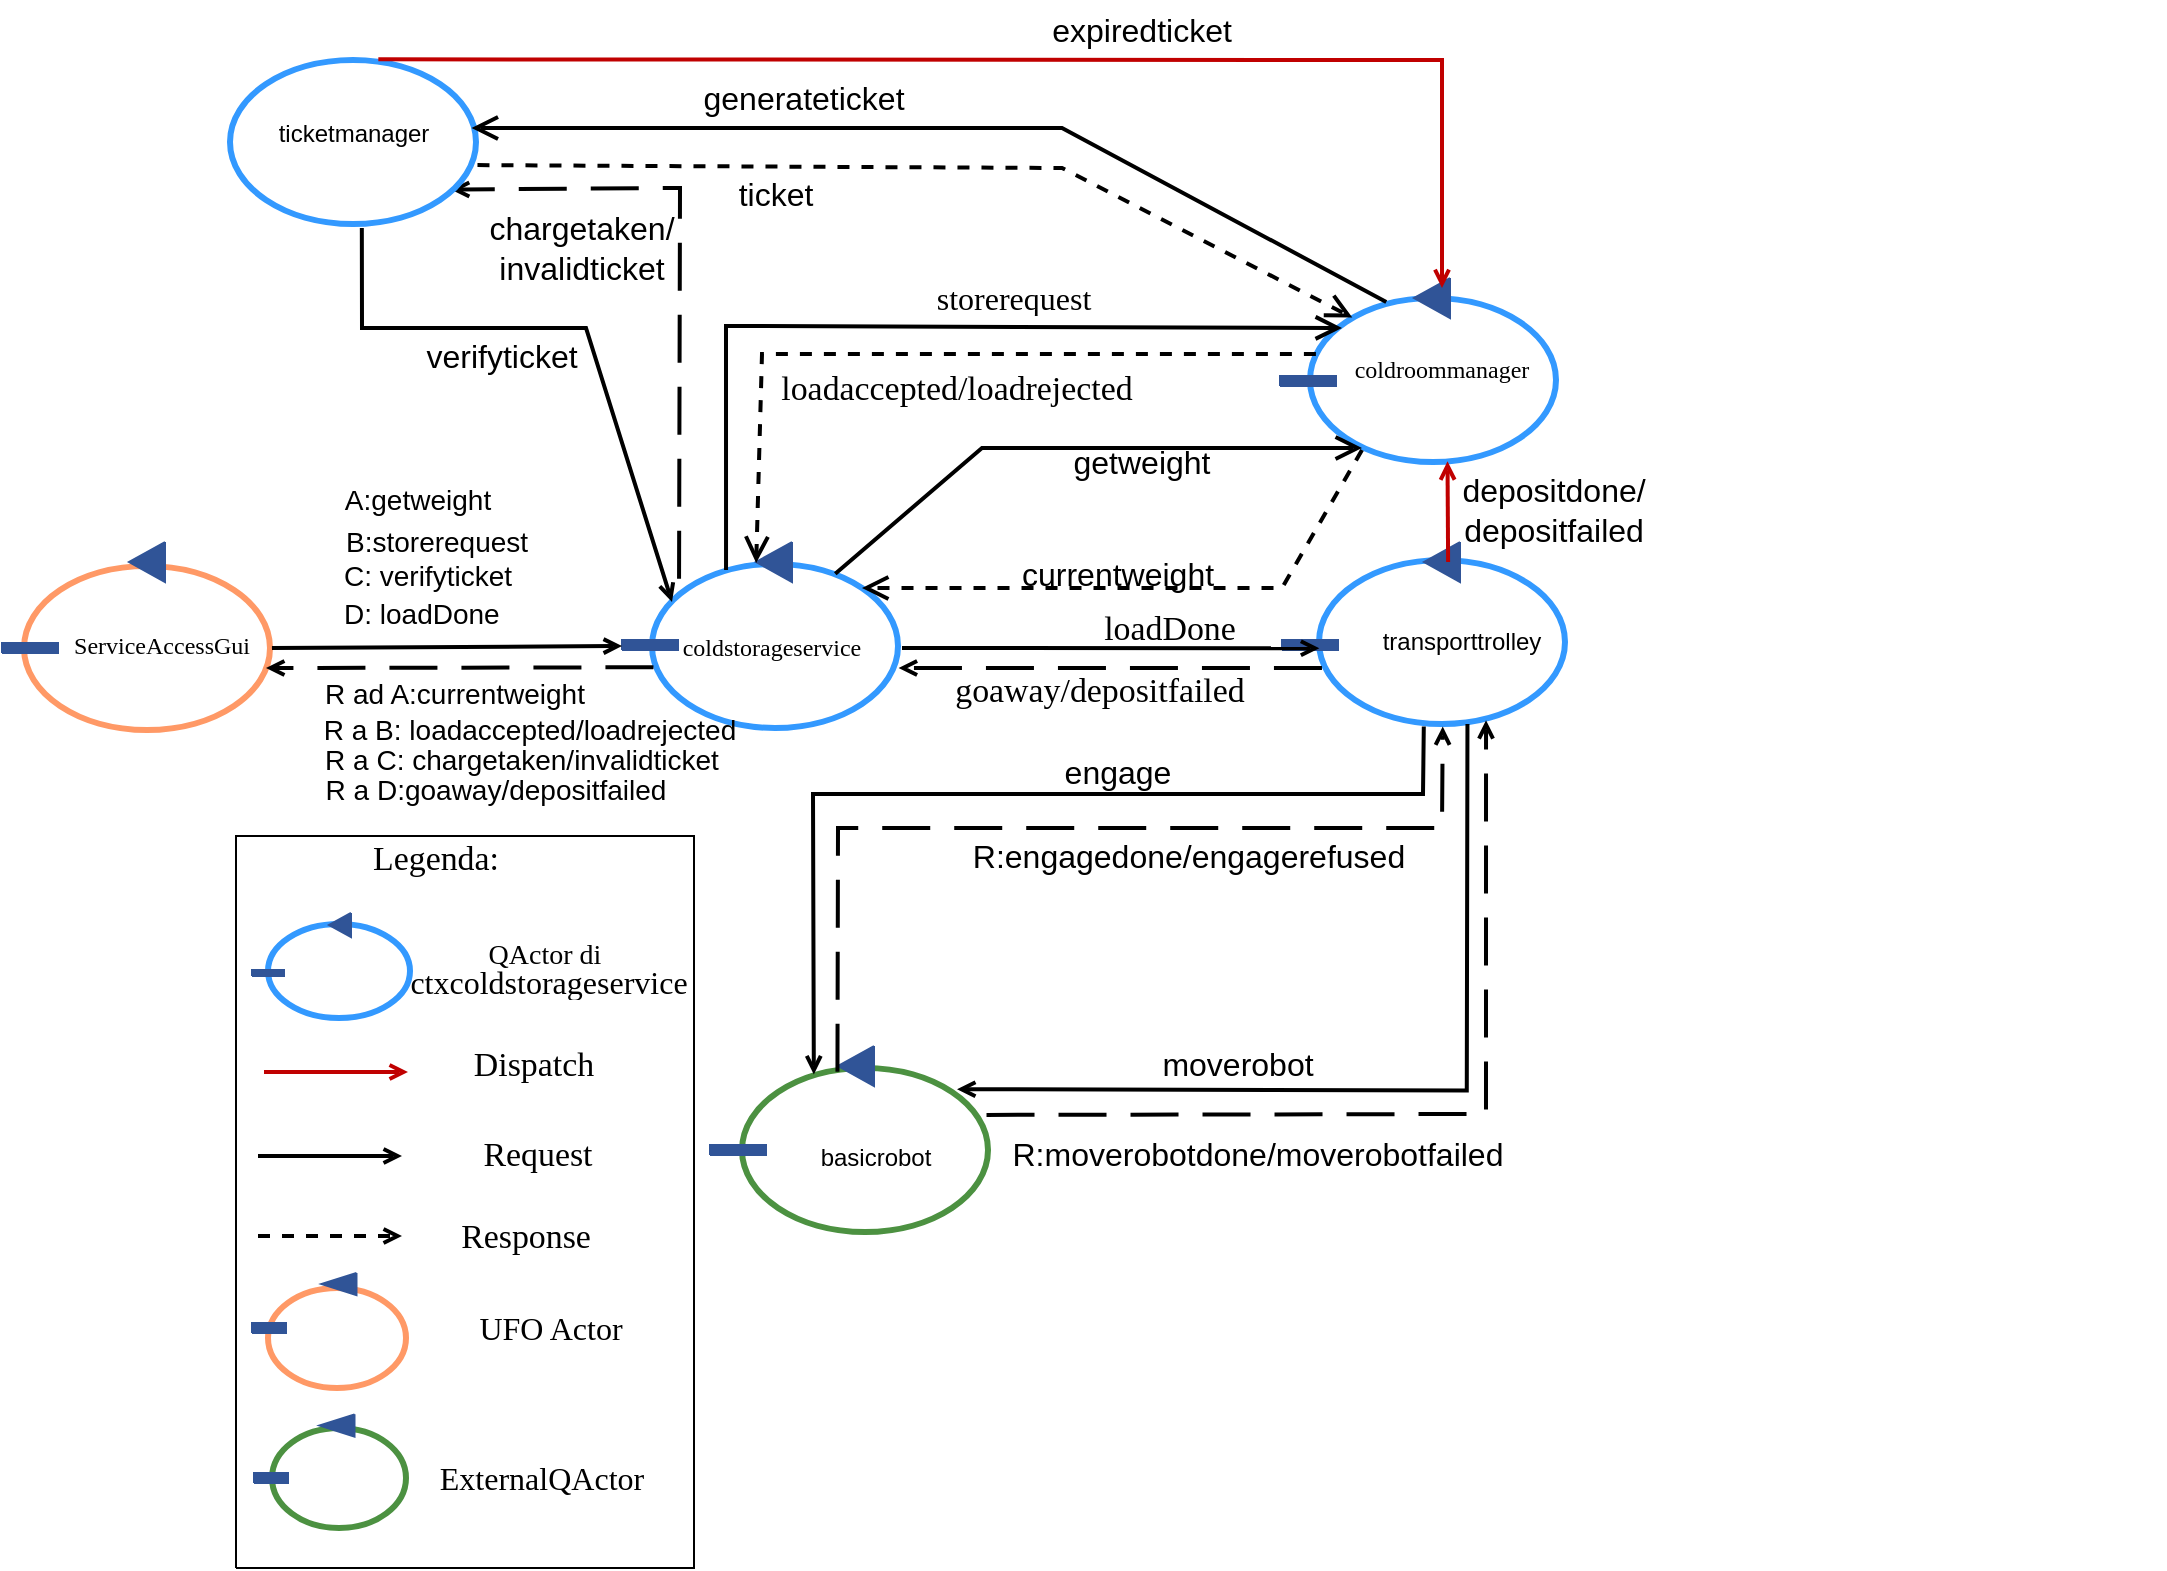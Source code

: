 <mxfile version="24.2.5" type="device">
  <diagram name="Pagina-1" id="2z8MdK_rds_FzZH4PgVI">
    <mxGraphModel dx="158" dy="487" grid="1" gridSize="10" guides="1" tooltips="1" connect="1" arrows="1" fold="1" page="1" pageScale="1" pageWidth="827" pageHeight="1169" math="0" shadow="0">
      <root>
        <mxCell id="0" />
        <mxCell id="1" parent="0" />
        <UserObject label="" tags="Sfondo" id="kZNqer2ItSsOgNp0ve4C-4">
          <mxCell style="vsdxID=4;fillColor=none;gradientColor=none;shape=stencil(vVHLDsIgEPwajiQU4hfU+h8bu7RELM2CFv9eyMZYjCcP3mZ2Zh/ZEaaPM6wotIqJwgU3N6ZZmKPQ2i0zkksFCTMI09tAOFG4LSPzFaqzomu41wmZ+1Tt0OrB7MD0xE6gc5EoN5qi1vsa1Kmvo1SWkF2UFBIkF5ZmqweaUJY10nqYGiluiOuu3P182P/OKuD9Zuu855T2+mcspcSRmuEJ);strokeColor=#3399ff;strokeWidth=3;points=[[0.5,0,0],[0.5,0.5,0],[0.5,0.5,0],[0.5,0.5,0],[1,0.5,0]];labelBackgroundColor=none;rounded=0;html=1;whiteSpace=wrap;" parent="1" vertex="1">
            <mxGeometry x="1486.5" y="636" width="123" height="82" as="geometry" />
          </mxCell>
        </UserObject>
        <UserObject label="" tags="Sfondo" id="kZNqer2ItSsOgNp0ve4C-5">
          <mxCell style="vsdxID=5;rotation=270;fillColor=#305497;gradientColor=none;shape=stencil(UzV2Ls5ILEhVNTIoLinKz04tz0wpyVA1dlE1MsrMy0gtyiwBslSNXVWNndPyi1LTi/JL81Ig/IJEkEoQKze/DGRCBUSfoYEBSI+RQSUq3w2iOCczD0mxKapaPCpJMJSAC4AMhNvTMnNyIF5Hlkf3K1AIEk7GrgA=);strokeColor=#305497;points=[[0.5,0.67,0],[1,0.67,0],[0.5,0,0]];labelBackgroundColor=none;rounded=0;html=1;whiteSpace=wrap;" parent="1" vertex="1">
            <mxGeometry x="1538" y="628" width="20" height="18" as="geometry" />
          </mxCell>
        </UserObject>
        <UserObject label="" tags="Sfondo" id="kZNqer2ItSsOgNp0ve4C-6">
          <mxCell style="vsdxID=6;fillColor=#305497;gradientColor=none;shape=stencil(nZBLDoAgDERP0z3SIyjew0SURgSD+Lu9kMZoXLhwN9O+tukAlrNpJg1SzDH4QW/URgNYgZTkjA4UkwJUgGXng+6DX1zLfmoymdXo17xh5zmRJ6Q42BWCfc2oJfdAr+Yv+AP9Cb7OJ3H/2JG1HNGz/84klThPVCc=);strokeColor=#305497;points=[[1,0.5,0],[0.5,0,0],[0.5,0.5,0],[0.5,0.5,0]];labelBackgroundColor=none;rounded=0;html=1;whiteSpace=wrap;" parent="1" vertex="1">
            <mxGeometry x="1468" y="676" width="28" height="5" as="geometry" />
          </mxCell>
        </UserObject>
        <UserObject label="&lt;div style=&quot;font-size: 1px&quot;&gt;&lt;font style=&quot;font-size:16.93px;font-family:Calibri;color:#000000;direction:ltr;letter-spacing:0px;line-height:120%;opacity:1&quot;&gt;&lt;br&gt;&lt;/font&gt;&lt;/div&gt;" tags="Sfondo" id="kZNqer2ItSsOgNp0ve4C-11">
          <mxCell style="verticalAlign=middle;align=center;overflow=width;vsdxID=11;fillColor=none;gradientColor=none;shape=stencil(nZBLDoAgDERP0z3SIyjew0SURgSD+Lu9kMZoXLhwN9O+tukAlrNpJg1SzDH4QW/URgNYgZTkjA4UkwJUgGXng+6DX1zLfmoymdXo17xh5zmRJ6Q42BWCfc2oJfdAr+Yv+AP9Cb7OJ3H/2JG1HNGz/84klThPVCc=);strokeColor=none;points=[];labelBackgroundColor=none;rounded=0;html=1;whiteSpace=wrap;" parent="1" vertex="1">
            <mxGeometry x="1460" y="789" width="214" height="28" as="geometry" />
          </mxCell>
        </UserObject>
        <UserObject label="" tags="Sfondo" id="kZNqer2ItSsOgNp0ve4C-28">
          <mxCell style="vsdxID=30;fillColor=none;gradientColor=none;shape=stencil(vVHLDsIgEPwajiQU4hfU+h8bu7RELM2CFv9eyMZYjCcP3mZ2Zh/ZEaaPM6wotIqJwgU3N6ZZmKPQ2i0zkksFCTMI09tAOFG4LSPzFaqzomu41wmZ+1Tt0OrB7MD0xE6gc5EoN5qi1vsa1Kmvo1SWkF2UFBIkF5ZmqweaUJY10nqYGiluiOuu3P182P/OKuD9Zuu855T2+mcspcSRmuEJ);strokeColor=#3399ff;strokeWidth=3;points=[[0.5,0,0],[0.5,0.5,0],[0.5,0.5,0],[0.5,0.5,0],[1,0.5,0]];labelBackgroundColor=none;rounded=0;html=1;whiteSpace=wrap;" parent="1" vertex="1">
            <mxGeometry x="1153" y="638" width="123" height="82" as="geometry" />
          </mxCell>
        </UserObject>
        <UserObject label="" tags="Sfondo" id="kZNqer2ItSsOgNp0ve4C-29">
          <mxCell style="vsdxID=31;rotation=270;fillColor=#305497;gradientColor=none;shape=stencil(UzV2Ls5ILEhVNTIoLinKz04tz0wpyVA1dlE1MsrMy0gtyiwBslSNXVWNndPyi1LTi/JL81Ig/IJEkEoQKze/DGRCBUSfoYEBSI+RQSUq3w2iOCczD0mxKapaPCpJMJSAC4AMhNvTMnNyIF5Hlkf3K1AIEk7GrgA=);strokeColor=#305497;points=[[0.5,0.67,0],[1,0.67,0],[0.5,0,0]];labelBackgroundColor=none;rounded=0;html=1;whiteSpace=wrap;" parent="1" vertex="1">
            <mxGeometry x="1204" y="628" width="20" height="18" as="geometry" />
          </mxCell>
        </UserObject>
        <UserObject label="" tags="Sfondo" id="kZNqer2ItSsOgNp0ve4C-30">
          <mxCell style="vsdxID=32;fillColor=#305497;gradientColor=none;shape=stencil(nZBLDoAgDERP0z3SIyjew0SURgSD+Lu9kMZoXLhwN9O+tukAlrNpJg1SzDH4QW/URgNYgZTkjA4UkwJUgGXng+6DX1zLfmoymdXo17xh5zmRJ6Q42BWCfc2oJfdAr+Yv+AP9Cb7OJ3H/2JG1HNGz/84klThPVCc=);strokeColor=#305497;points=[[1,0.5,0],[0.5,0,0],[0.5,0.5,0],[0.5,0.5,0]];labelBackgroundColor=none;rounded=0;html=1;whiteSpace=wrap;" parent="1" vertex="1">
            <mxGeometry x="1138" y="676" width="28" height="5" as="geometry" />
          </mxCell>
        </UserObject>
        <UserObject label="" tags="Sfondo" id="kZNqer2ItSsOgNp0ve4C-31">
          <mxCell style="vsdxID=33;fillColor=none;gradientColor=none;shape=stencil(vVHLDsIgEPwajiQU4hfU+h8bu7RELM2CFv9eyMZYjCcP3mZ2Zh/ZEaaPM6wotIqJwgU3N6ZZmKPQ2i0zkksFCTMI09tAOFG4LSPzFaqzomu41wmZ+1Tt0OrB7MD0xE6gc5EoN5qi1vsa1Kmvo1SWkF2UFBIkF5ZmqweaUJY10nqYGiluiOuu3P182P/OKuD9Zuu855T2+mcspcSRmuEJ);strokeColor=#3399ff;strokeWidth=3;points=[[0.5,0,0],[0.5,0.5,0],[0.5,0.5,0],[0.5,0.5,0],[1,0.5,0]];labelBackgroundColor=none;rounded=0;html=1;whiteSpace=wrap;" parent="1" vertex="1">
            <mxGeometry x="1482" y="505" width="123" height="82" as="geometry" />
          </mxCell>
        </UserObject>
        <UserObject label="" tags="Sfondo" id="kZNqer2ItSsOgNp0ve4C-32">
          <mxCell style="vsdxID=34;rotation=270;fillColor=#305497;gradientColor=none;shape=stencil(UzV2Ls5ILEhVNTIoLinKz04tz0wpyVA1dlE1MsrMy0gtyiwBslSNXVWNndPyi1LTi/JL81Ig/IJEkEoQKze/DGRCBUSfoYEBSI+RQSUq3w2iOCczD0mxKapaPCpJMJSAC4AMhNvTMnNyIF5Hlkf3K1AIEk7GrgA=);strokeColor=#305497;points=[[0.5,0.67,0],[1,0.67,0],[0.5,0,0]];labelBackgroundColor=none;rounded=0;html=1;whiteSpace=wrap;" parent="1" vertex="1">
            <mxGeometry x="1533" y="496" width="20" height="18" as="geometry" />
          </mxCell>
        </UserObject>
        <UserObject label="" tags="Sfondo" id="kZNqer2ItSsOgNp0ve4C-33">
          <mxCell style="vsdxID=35;fillColor=#305497;gradientColor=none;shape=stencil(nZBLDoAgDERP0z3SIyjew0SURgSD+Lu9kMZoXLhwN9O+tukAlrNpJg1SzDH4QW/URgNYgZTkjA4UkwJUgGXng+6DX1zLfmoymdXo17xh5zmRJ6Q42BWCfc2oJfdAr+Yv+AP9Cb7OJ3H/2JG1HNGz/84klThPVCc=);strokeColor=#305497;points=[[1,0.5,0],[0.5,0,0],[0.5,0.5,0],[0.5,0.5,0]];labelBackgroundColor=none;rounded=0;html=1;whiteSpace=wrap;" parent="1" vertex="1">
            <mxGeometry x="1467" y="544" width="28" height="5" as="geometry" />
          </mxCell>
        </UserObject>
        <UserObject label="&lt;div style=&quot;&quot;&gt;&lt;font style=&quot;font-family: Calibri; color: rgb(0, 0, 0); direction: ltr; letter-spacing: 0px; line-height: 120%; opacity: 1; font-size: 12px;&quot;&gt;coldroommanager&lt;/font&gt;&lt;/div&gt;" tags="Sfondo" id="kZNqer2ItSsOgNp0ve4C-34">
          <mxCell style="verticalAlign=middle;align=center;overflow=width;vsdxID=36;fillColor=none;gradientColor=none;shape=stencil(nZBLDoAgDERP0z3SIyjew0SURgSD+Lu9kMZoXLhwN9O+tukAlrNpJg1SzDH4QW/URgNYgZTkjA4UkwJUgGXng+6DX1zLfmoymdXo17xh5zmRJ6Q42BWCfc2oJfdAr+Yv+AP9Cb7OJ3H/2JG1HNGz/84klThPVCc=);strokeColor=none;points=[];labelBackgroundColor=none;rounded=0;html=1;whiteSpace=wrap;" parent="1" vertex="1">
            <mxGeometry x="1441" y="527" width="214" height="28" as="geometry" />
          </mxCell>
        </UserObject>
        <UserObject label="&lt;div style=&quot;&quot;&gt;&lt;font style=&quot;font-family: Calibri; color: rgb(0, 0, 0); direction: ltr; letter-spacing: 0px; line-height: 120%; opacity: 1;&quot;&gt;&lt;font style=&quot;font-size: 12px;&quot;&gt;ServiceAccessGui&lt;/font&gt;&lt;br&gt;&lt;/font&gt;&lt;/div&gt;" tags="Sfondo" id="kZNqer2ItSsOgNp0ve4C-35">
          <mxCell style="verticalAlign=middle;align=center;overflow=width;vsdxID=37;fillColor=none;gradientColor=none;shape=stencil(nZBLDoAgDERP0z3SIyjew0SURgSD+Lu9kMZoXLhwN9O+tukAlrNpJg1SzDH4QW/URgNYgZTkjA4UkwJUgGXng+6DX1zLfmoymdXo17xh5zmRJ6Q42BWCfc2oJfdAr+Yv+AP9Cb7OJ3H/2JG1HNGz/84klThPVCc=);strokeColor=none;points=[];labelBackgroundColor=none;rounded=0;html=1;whiteSpace=wrap;" parent="1" vertex="1">
            <mxGeometry x="863" y="665" width="90" height="28" as="geometry" />
          </mxCell>
        </UserObject>
        <UserObject label="&lt;div style=&quot;font-size: 1px&quot;&gt;&lt;font style=&quot;font-size:16.93px;font-family:Calibri;color:#000000;direction:ltr;letter-spacing:0px;line-height:120%;opacity:1&quot;&gt;loadaccepted/loadrejected&lt;br&gt;&lt;/font&gt;&lt;/div&gt;" tags="Sfondo" id="kZNqer2ItSsOgNp0ve4C-36">
          <mxCell style="verticalAlign=middle;align=center;overflow=width;vsdxID=41;fillColor=none;gradientColor=none;shape=stencil(nZBLDoAgDERP0z3SIyjew0SURgSD+Lu9kMZoXLhwN9O+tukAlrNpJg1SzDH4QW/URgNYgZTkjA4UkwJUgGXng+6DX1zLfmoymdXo17xh5zmRJ6Q42BWCfc2oJfdAr+Yv+AP9Cb7OJ3H/2JG1HNGz/84klThPVCc=);strokeColor=none;points=[];labelBackgroundColor=none;rounded=0;html=1;whiteSpace=wrap;" parent="1" vertex="1">
            <mxGeometry x="1203" y="531" width="205" height="40" as="geometry" />
          </mxCell>
        </UserObject>
        <UserObject label="&lt;div style=&quot;&quot;&gt;&lt;font style=&quot;font-family: Calibri; color: rgb(0, 0, 0); direction: ltr; letter-spacing: 0px; line-height: 120%; opacity: 1;&quot;&gt;&lt;font style=&quot;font-size: 16px;&quot;&gt;storerequest&lt;/font&gt;&lt;br&gt;&lt;/font&gt;&lt;/div&gt;" tags="Sfondo" id="kZNqer2ItSsOgNp0ve4C-37">
          <mxCell style="verticalAlign=middle;align=center;overflow=width;vsdxID=42;fillColor=none;gradientColor=none;shape=stencil(nZBLDoAgDERP0z3SIyjew0SURgSD+Lu9kMZoXLhwN9O+tukAlrNpJg1SzDH4QW/URgNYgZTkjA4UkwJUgGXng+6DX1zLfmoymdXo17xh5zmRJ6Q42BWCfc2oJfdAr+Yv+AP9Cb7OJ3H/2JG1HNGz/84klThPVCc=);strokeColor=none;points=[];labelBackgroundColor=none;rounded=0;html=1;whiteSpace=wrap;" parent="1" vertex="1">
            <mxGeometry x="1252" y="495" width="164" height="21" as="geometry" />
          </mxCell>
        </UserObject>
        <UserObject label="" tags="Sfondo" id="kZNqer2ItSsOgNp0ve4C-38">
          <mxCell style="vsdxID=43;edgeStyle=none;startArrow=none;endArrow=open;startSize=5;endSize=5;strokeWidth=2;strokeColor=#000000;spacingTop=0;spacingBottom=0;spacingLeft=0;spacingRight=0;verticalAlign=middle;html=1;labelBackgroundColor=#ffffff;rounded=0;exitX=0.551;exitY=0.75;exitDx=0;exitDy=0;exitPerimeter=0;" parent="1" source="kZNqer2ItSsOgNp0ve4C-66" edge="1">
            <mxGeometry relative="1" as="geometry">
              <Array as="points">
                <mxPoint x="1008" y="520" />
                <mxPoint x="1120" y="520" />
              </Array>
              <mxPoint x="1067" y="660" as="sourcePoint" />
              <mxPoint x="1163" y="657" as="targetPoint" />
            </mxGeometry>
          </mxCell>
        </UserObject>
        <UserObject label="&lt;div style=&quot;font-size: 1px&quot;&gt;&lt;font style=&quot;font-size:16.93px;font-family:Calibri;color:#000000;direction:ltr;letter-spacing:0px;line-height:120%;opacity:1&quot;&gt;loadDone&lt;br/&gt;&lt;/font&gt;&lt;/div&gt;" tags="Sfondo" id="kZNqer2ItSsOgNp0ve4C-43">
          <mxCell style="verticalAlign=middle;align=center;overflow=width;vsdxID=52;fillColor=none;gradientColor=none;shape=stencil(nZBLDoAgDERP0z3SIyjew0SURgSD+Lu9kMZoXLhwN9O+tukAlrNpJg1SzDH4QW/URgNYgZTkjA4UkwJUgGXng+6DX1zLfmoymdXo17xh5zmRJ6Q42BWCfc2oJfdAr+Yv+AP9Cb7OJ3H/2JG1HNGz/84klThPVCc=);strokeColor=none;points=[];labelBackgroundColor=none;rounded=0;html=1;whiteSpace=wrap;" parent="1" vertex="1">
            <mxGeometry x="1330" y="660" width="164" height="21" as="geometry" />
          </mxCell>
        </UserObject>
        <UserObject label="" tags="Sfondo" id="kZNqer2ItSsOgNp0ve4C-44">
          <mxCell style="vsdxID=53;edgeStyle=none;dashed=1;dashPattern=12.00 6.00;startArrow=none;endArrow=open;startSize=5;endSize=5;strokeWidth=2;strokeColor=#000000;spacingTop=0;spacingBottom=0;spacingLeft=0;spacingRight=0;verticalAlign=middle;html=1;labelBackgroundColor=#ffffff;rounded=0;exitX=0.012;exitY=0.659;exitDx=0;exitDy=0;exitPerimeter=0;entryX=0.987;entryY=1;entryDx=0;entryDy=0;entryPerimeter=0;" parent="1" source="kZNqer2ItSsOgNp0ve4C-4" target="kZNqer2ItSsOgNp0ve4C-52" edge="1">
            <mxGeometry relative="1" as="geometry">
              <Array as="points" />
              <mxPoint x="1478" y="730" as="sourcePoint" />
              <mxPoint x="1257" y="712" as="targetPoint" />
            </mxGeometry>
          </mxCell>
        </UserObject>
        <UserObject label="&lt;div style=&quot;font-size: 1px&quot;&gt;&lt;font style=&quot;font-size:16.93px;font-family:Calibri;color:#000000;direction:ltr;letter-spacing:0px;line-height:120%;opacity:1&quot;&gt;goaway/depositfailed&lt;br&gt;&lt;/font&gt;&lt;/div&gt;" tags="Sfondo" id="kZNqer2ItSsOgNp0ve4C-45">
          <mxCell style="verticalAlign=middle;align=center;overflow=width;vsdxID=54;fillColor=none;gradientColor=none;shape=stencil(nZBLDoAgDERP0z3SIyjew0SURgSD+Lu9kMZoXLhwN9O+tukAlrNpJg1SzDH4QW/URgNYgZTkjA4UkwJUgGXng+6DX1zLfmoymdXo17xh5zmRJ6Q42BWCfc2oJfdAr+Yv+AP9Cb7OJ3H/2JG1HNGz/84klThPVCc=);strokeColor=none;points=[];labelBackgroundColor=none;rounded=0;html=1;whiteSpace=wrap;" parent="1" vertex="1">
            <mxGeometry x="1295" y="691.5" width="164" height="21" as="geometry" />
          </mxCell>
        </UserObject>
        <UserObject label="" tags="Sfondo" id="kZNqer2ItSsOgNp0ve4C-49">
          <mxCell style="vsdxID=64;fillColor=none;gradientColor=none;shape=stencil(vVHLDsIgEPwajiQU4hfU+h8bu7RELM2CFv9eyMZYjCcP3mZ2Zh/ZEaaPM6wotIqJwgU3N6ZZmKPQ2i0zkksFCTMI09tAOFG4LSPzFaqzomu41wmZ+1Tt0OrB7MD0xE6gc5EoN5qi1vsa1Kmvo1SWkF2UFBIkF5ZmqweaUJY10nqYGiluiOuu3P182P/OKuD9Zuu855T2+mcspcSRmuEJ);strokeColor=#f96;strokeWidth=3;points=[[0.5,0,0],[0.5,0.5,0],[0.5,0.5,0],[0.5,0.5,0],[1,0.5,0]];labelBackgroundColor=none;rounded=0;html=1;whiteSpace=wrap;" parent="1" vertex="1">
            <mxGeometry x="839" y="639" width="123" height="82" as="geometry" />
          </mxCell>
        </UserObject>
        <UserObject label="" tags="Sfondo" id="kZNqer2ItSsOgNp0ve4C-50">
          <mxCell style="vsdxID=65;rotation=270;fillColor=#305497;gradientColor=none;shape=stencil(UzV2Ls5ILEhVNTIoLinKz04tz0wpyVA1dlE1MsrMy0gtyiwBslSNXVWNndPyi1LTi/JL81Ig/IJEkEoQKze/DGRCBUSfoYEBSI+RQSUq3w2iOCczD0mxKapaPCpJMJSAC4AMhNvTMnNyIF5Hlkf3K1AIEk7GrgA=);strokeColor=#305497;points=[[0.5,0.67,0],[1,0.67,0],[0.5,0,0]];labelBackgroundColor=none;rounded=0;html=1;whiteSpace=wrap;" parent="1" vertex="1">
            <mxGeometry x="890.5" y="628" width="20" height="18" as="geometry" />
          </mxCell>
        </UserObject>
        <UserObject label="" tags="Sfondo" id="kZNqer2ItSsOgNp0ve4C-51">
          <mxCell style="vsdxID=66;fillColor=#305497;gradientColor=none;shape=stencil(nZBLDoAgDERP0z3SIyjew0SURgSD+Lu9kMZoXLhwN9O+tukAlrNpJg1SzDH4QW/URgNYgZTkjA4UkwJUgGXng+6DX1zLfmoymdXo17xh5zmRJ6Q42BWCfc2oJfdAr+Yv+AP9Cb7OJ3H/2JG1HNGz/84klThPVCc=);strokeColor=#305497;points=[[1,0.5,0],[0.5,0,0],[0.5,0.5,0],[0.5,0.5,0]];labelBackgroundColor=none;rounded=0;html=1;whiteSpace=wrap;" parent="1" vertex="1">
            <mxGeometry x="828" y="677.5" width="28" height="5" as="geometry" />
          </mxCell>
        </UserObject>
        <UserObject label="&lt;div style=&quot;&quot;&gt;&lt;font style=&quot;font-family: Calibri; color: rgb(0, 0, 0); direction: ltr; letter-spacing: 0px; line-height: 120%; opacity: 1; font-size: 12px;&quot;&gt;coldstorageservice&lt;/font&gt;&lt;/div&gt;" tags="Sfondo" id="kZNqer2ItSsOgNp0ve4C-52">
          <mxCell style="verticalAlign=middle;align=center;overflow=width;vsdxID=68;fillColor=none;gradientColor=none;shape=stencil(nZBLDoAgDERP0z3SIyjew0SURgSD+Lu9kMZoXLhwN9O+tukAlrNpJg1SzDH4QW/URgNYgZTkjA4UkwJUgGXng+6DX1zLfmoymdXo17xh5zmRJ6Q42BWCfc2oJfdAr+Yv+AP9Cb7OJ3H/2JG1HNGz/84klThPVCc=);strokeColor=none;points=[];labelBackgroundColor=none;rounded=0;html=1;whiteSpace=wrap;" parent="1" vertex="1">
            <mxGeometry x="1148" y="670" width="130" height="20" as="geometry" />
          </mxCell>
        </UserObject>
        <UserObject label="&lt;div style=&quot;font-size: 1px&quot;&gt;&lt;p style=&quot;text-align:center;margin-left:0;margin-right:0;margin-top:0px;margin-bottom:0px;text-indent:0;vertical-align:middle;direction:ltr;&quot;&gt;&lt;/p&gt;&lt;/div&gt;" tags="Connettore Azure" id="kZNqer2ItSsOgNp0ve4C-54">
          <mxCell style="vsdxID=56;edgeStyle=none;dashed=1;startArrow=none;endArrow=open;startSize=9;endSize=9;strokeWidth=2;strokeColor=#000000;spacingTop=0;spacingBottom=0;spacingLeft=0;spacingRight=0;verticalAlign=middle;html=1;labelBackgroundColor=#ffffff;rounded=0;align=center;exitX=0.024;exitY=0.341;exitDx=0;exitDy=0;exitPerimeter=0;" parent="1" source="kZNqer2ItSsOgNp0ve4C-31" target="kZNqer2ItSsOgNp0ve4C-29" edge="1">
            <mxGeometry x="0.227" y="14" relative="1" as="geometry">
              <mxPoint as="offset" />
              <Array as="points">
                <mxPoint x="1208" y="533" />
                <mxPoint x="1205.09" y="637.52" />
              </Array>
            </mxGeometry>
          </mxCell>
        </UserObject>
        <UserObject label="&lt;div style=&quot;font-size: 1px&quot;&gt;&lt;p style=&quot;text-align:center;margin-left:0;margin-right:0;margin-top:0px;margin-bottom:0px;text-indent:0;vertical-align:middle;direction:ltr;&quot;&gt;&lt;/p&gt;&lt;/div&gt;" tags="Connettore Azure" id="kZNqer2ItSsOgNp0ve4C-55">
          <mxCell style="vsdxID=55;edgeStyle=none;startArrow=none;endArrow=open;startSize=9;endSize=9;strokeWidth=2;strokeColor=#000000;spacingTop=0;spacingBottom=0;spacingLeft=0;spacingRight=0;verticalAlign=middle;html=1;labelBackgroundColor=#ffffff;rounded=0;align=center;exitX=0.301;exitY=0.037;exitDx=0;exitDy=0;exitPerimeter=0;" parent="1" source="kZNqer2ItSsOgNp0ve4C-28" edge="1">
            <mxGeometry relative="1" as="geometry">
              <mxPoint x="94" y="-39" as="offset" />
              <Array as="points">
                <mxPoint x="1190" y="519" />
              </Array>
              <mxPoint x="1498" y="520" as="targetPoint" />
            </mxGeometry>
          </mxCell>
        </UserObject>
        <UserObject label="" tags="Sfondo" id="kZNqer2ItSsOgNp0ve4C-56">
          <mxCell style="vsdxID=13;edgeStyle=none;startArrow=none;endArrow=open;startSize=5;endSize=5;strokeWidth=2;strokeColor=#c00000;spacingTop=0;spacingBottom=0;spacingLeft=0;spacingRight=0;verticalAlign=middle;html=1;labelBackgroundColor=#ffffff;rounded=0;exitX=0.5;exitY=0.67;exitDx=0;exitDy=0;exitPerimeter=0;entryX=0.559;entryY=0.996;entryDx=0;entryDy=0;entryPerimeter=0;" parent="1" source="kZNqer2ItSsOgNp0ve4C-5" target="kZNqer2ItSsOgNp0ve4C-31" edge="1">
            <mxGeometry relative="1" as="geometry">
              <Array as="points" />
              <mxPoint x="1578" y="628" as="sourcePoint" />
              <mxPoint x="1558" y="598" as="targetPoint" />
            </mxGeometry>
          </mxCell>
        </UserObject>
        <mxCell id="kZNqer2ItSsOgNp0ve4C-57" parent="1" vertex="1">
          <mxGeometry x="1909" y="749" as="geometry" />
        </mxCell>
        <UserObject label="" tags="Sfondo" id="kZNqer2ItSsOgNp0ve4C-59">
          <mxCell style="vsdxID=69;edgeStyle=none;startArrow=none;endArrow=open;startSize=5;endSize=5;strokeWidth=2;strokeColor=#000000;spacingTop=0;spacingBottom=0;spacingLeft=0;spacingRight=0;verticalAlign=middle;html=1;labelBackgroundColor=#ffffff;rounded=0;exitX=1.008;exitY=0.5;exitDx=0;exitDy=0;exitPerimeter=0;entryX=0;entryY=0.6;entryDx=0;entryDy=0;entryPerimeter=0;" parent="1" source="kZNqer2ItSsOgNp0ve4C-49" target="kZNqer2ItSsOgNp0ve4C-30" edge="1">
            <mxGeometry relative="1" as="geometry">
              <mxPoint as="offset" />
              <Array as="points" />
            </mxGeometry>
          </mxCell>
        </UserObject>
        <mxCell id="kZNqer2ItSsOgNp0ve4C-60" parent="1" vertex="1">
          <mxGeometry x="1494" y="571" as="geometry" />
        </mxCell>
        <UserObject label="" tags="Sfondo" id="kZNqer2ItSsOgNp0ve4C-61">
          <mxCell style="vsdxID=45;edgeStyle=none;dashed=1;dashPattern=12.00 6.00;startArrow=none;endArrow=open;startSize=5;endSize=5;strokeWidth=2;strokeColor=#000000;spacingTop=0;spacingBottom=0;spacingLeft=0;spacingRight=0;verticalAlign=middle;html=1;labelBackgroundColor=#ffffff;rounded=0;entryX=0.759;entryY=0.064;entryDx=0;entryDy=0;entryPerimeter=0;exitX=0.11;exitY=0.09;exitDx=0;exitDy=0;exitPerimeter=0;" parent="1" source="kZNqer2ItSsOgNp0ve4C-28" target="kZNqer2ItSsOgNp0ve4C-66" edge="1">
            <mxGeometry relative="1" as="geometry">
              <Array as="points">
                <mxPoint x="1167" y="450" />
              </Array>
              <mxPoint x="1148" y="640" as="sourcePoint" />
              <mxPoint x="1238" y="720" as="targetPoint" />
            </mxGeometry>
          </mxCell>
        </UserObject>
        <mxCell id="kZNqer2ItSsOgNp0ve4C-63" parent="1" vertex="1">
          <mxGeometry x="1265" y="702" as="geometry" />
        </mxCell>
        <UserObject label="" tags="Sfondo" id="kZNqer2ItSsOgNp0ve4C-64">
          <mxCell style="vsdxID=51;edgeStyle=none;startArrow=none;endArrow=open;startSize=5;endSize=5;strokeWidth=2;strokeColor=#000000;spacingTop=0;spacingBottom=0;spacingLeft=0;spacingRight=0;verticalAlign=middle;html=1;labelBackgroundColor=#ffffff;rounded=0;entryX=0.667;entryY=0.827;entryDx=0;entryDy=0;entryPerimeter=0;" parent="1" source="kZNqer2ItSsOgNp0ve4C-52" target="kZNqer2ItSsOgNp0ve4C-6" edge="1">
            <mxGeometry relative="1" as="geometry">
              <Array as="points" />
              <mxPoint x="1448" y="680" as="targetPoint" />
            </mxGeometry>
          </mxCell>
        </UserObject>
        <UserObject label="" tags="Sfondo" id="kZNqer2ItSsOgNp0ve4C-65">
          <mxCell style="vsdxID=1;fillColor=none;gradientColor=none;shape=stencil(vVHLDsIgEPwajiQU4hfU+h8bu7RELM2CFv9eyMZYjCcP3mZ2Zh/ZEaaPM6wotIqJwgU3N6ZZmKPQ2i0zkksFCTMI09tAOFG4LSPzFaqzomu41wmZ+1Tt0OrB7MD0xE6gc5EoN5qi1vsa1Kmvo1SWkF2UFBIkF5ZmqweaUJY10nqYGiluiOuu3P182P/OKuD9Zuu855T2+mcspcSRmuEJ);strokeColor=#3399ff;strokeWidth=3;points=[[0.5,0,0],[0.5,0.5,0],[0.5,0.5,0],[0.5,0.5,0],[1,0.5,0]];labelBackgroundColor=none;rounded=0;html=1;whiteSpace=wrap;" parent="1" vertex="1">
            <mxGeometry x="942" y="386" width="123" height="82" as="geometry" />
          </mxCell>
        </UserObject>
        <UserObject label="&lt;div style=&quot;font-size: 1px&quot;&gt;&lt;br&gt;&lt;/div&gt;" tags="Sfondo" id="kZNqer2ItSsOgNp0ve4C-66">
          <mxCell style="verticalAlign=middle;align=center;overflow=width;vsdxID=10;fillColor=none;gradientColor=none;shape=stencil(nZBLDoAgDERP0z3SIyjew0SURgSD+Lu9kMZoXLhwN9O+tukAlrNpJg1SzDH4QW/URgNYgZTkjA4UkwJUgGXng+6DX1zLfmoymdXo17xh5zmRJ6Q42BWCfc2oJfdAr+Yv+AP9Cb7OJ3H/2JG1HNGz/84klThPVCc=);strokeColor=none;points=[];labelBackgroundColor=none;rounded=0;html=1;whiteSpace=wrap;" parent="1" vertex="1">
            <mxGeometry x="890" y="449" width="214" height="28" as="geometry" />
          </mxCell>
        </UserObject>
        <mxCell id="kZNqer2ItSsOgNp0ve4C-71" value="&lt;font style=&quot;font-size: 16px;&quot;&gt;verifyticket&lt;/font&gt;" style="text;html=1;align=center;verticalAlign=middle;whiteSpace=wrap;rounded=0;" parent="1" vertex="1">
          <mxGeometry x="1048" y="519" width="60" height="30" as="geometry" />
        </mxCell>
        <mxCell id="kZNqer2ItSsOgNp0ve4C-73" value="&lt;font style=&quot;font-size: 16px;&quot;&gt;chargetaken/&lt;/font&gt;&lt;div&gt;&lt;font size=&quot;3&quot;&gt;invalidticket&lt;/font&gt;&lt;/div&gt;" style="text;html=1;align=center;verticalAlign=middle;whiteSpace=wrap;rounded=0;" parent="1" vertex="1">
          <mxGeometry x="1088" y="465" width="60" height="30" as="geometry" />
        </mxCell>
        <mxCell id="kZNqer2ItSsOgNp0ve4C-75" value="&lt;font style=&quot;font-size: 16px;&quot;&gt;depositdone/&lt;/font&gt;&lt;div&gt;&lt;span style=&quot;background-color: initial; font-size: 16px;&quot;&gt;depositfailed&lt;/span&gt;&lt;/div&gt;" style="text;html=1;align=center;verticalAlign=middle;whiteSpace=wrap;rounded=0;" parent="1" vertex="1">
          <mxGeometry x="1558" y="594" width="92" height="34" as="geometry" />
        </mxCell>
        <UserObject label="&lt;div style=&quot;font-size: 1px&quot;&gt;&lt;p style=&quot;text-align:center;margin-left:0;margin-right:0;margin-top:0px;margin-bottom:0px;text-indent:0;vertical-align:middle;direction:ltr;&quot;&gt;&lt;/p&gt;&lt;/div&gt;" tags="Connettore Azure" id="kZNqer2ItSsOgNp0ve4C-78">
          <mxCell style="vsdxID=55;edgeStyle=none;startArrow=none;endArrow=open;startSize=9;endSize=9;strokeWidth=2;strokeColor=#000000;spacingTop=0;spacingBottom=0;spacingLeft=0;spacingRight=0;verticalAlign=middle;html=1;labelBackgroundColor=#ffffff;rounded=0;align=center;entryX=0.798;entryY=-0.151;entryDx=0;entryDy=0;entryPerimeter=0;exitX=0.31;exitY=0.024;exitDx=0;exitDy=0;exitPerimeter=0;" parent="1" source="kZNqer2ItSsOgNp0ve4C-31" edge="1">
            <mxGeometry relative="1" as="geometry">
              <mxPoint x="94" y="-39" as="offset" />
              <Array as="points">
                <mxPoint x="1358" y="420" />
              </Array>
              <mxPoint x="1510" y="485.23" as="sourcePoint" />
              <mxPoint x="1062.772" y="420.002" as="targetPoint" />
            </mxGeometry>
          </mxCell>
        </UserObject>
        <mxCell id="kZNqer2ItSsOgNp0ve4C-79" value="&lt;font style=&quot;font-size: 16px;&quot;&gt;expiredticket&lt;/font&gt;" style="text;html=1;align=center;verticalAlign=middle;whiteSpace=wrap;rounded=0;" parent="1" vertex="1">
          <mxGeometry x="1368" y="356" width="60" height="30" as="geometry" />
        </mxCell>
        <UserObject label="" tags="Sfondo" id="kZNqer2ItSsOgNp0ve4C-84">
          <mxCell style="vsdxID=13;edgeStyle=none;startArrow=none;endArrow=open;startSize=5;endSize=5;strokeWidth=2;strokeColor=#c00000;spacingTop=0;spacingBottom=0;spacingLeft=0;spacingRight=0;verticalAlign=middle;html=1;labelBackgroundColor=#ffffff;rounded=0;exitX=0.603;exitY=-0.004;exitDx=0;exitDy=0;exitPerimeter=0;" parent="1" source="kZNqer2ItSsOgNp0ve4C-65" edge="1">
            <mxGeometry relative="1" as="geometry">
              <Array as="points">
                <mxPoint x="1548" y="386" />
              </Array>
              <mxPoint x="1018" y="380" as="sourcePoint" />
              <mxPoint x="1548" y="500" as="targetPoint" />
            </mxGeometry>
          </mxCell>
        </UserObject>
        <mxCell id="kZNqer2ItSsOgNp0ve4C-86" value="&lt;font style=&quot;font-size: 16px;&quot;&gt;generateticket&lt;/font&gt;" style="text;html=1;align=center;verticalAlign=middle;whiteSpace=wrap;rounded=0;" parent="1" vertex="1">
          <mxGeometry x="1193" y="390" width="72" height="30" as="geometry" />
        </mxCell>
        <mxCell id="kZNqer2ItSsOgNp0ve4C-87" value="ticketmanager" style="text;html=1;align=center;verticalAlign=middle;whiteSpace=wrap;rounded=0;" parent="1" vertex="1">
          <mxGeometry x="973.5" y="408" width="60" height="30" as="geometry" />
        </mxCell>
        <mxCell id="kZNqer2ItSsOgNp0ve4C-88" value="&lt;font style=&quot;font-size: 16px;&quot;&gt;getweight&lt;/font&gt;" style="text;html=1;align=center;verticalAlign=middle;whiteSpace=wrap;rounded=0;" parent="1" vertex="1">
          <mxGeometry x="1368" y="572" width="60" height="30" as="geometry" />
        </mxCell>
        <UserObject label="&lt;div style=&quot;font-size: 1px&quot;&gt;&lt;p style=&quot;text-align:center;margin-left:0;margin-right:0;margin-top:0px;margin-bottom:0px;text-indent:0;vertical-align:middle;direction:ltr;&quot;&gt;&lt;/p&gt;&lt;/div&gt;" tags="Connettore Azure" id="kZNqer2ItSsOgNp0ve4C-89">
          <mxCell style="vsdxID=55;edgeStyle=none;startArrow=none;endArrow=open;startSize=9;endSize=9;strokeWidth=2;strokeColor=#000000;spacingTop=0;spacingBottom=0;spacingLeft=0;spacingRight=0;verticalAlign=middle;html=1;labelBackgroundColor=#ffffff;rounded=0;align=center;exitX=0.745;exitY=0.059;exitDx=0;exitDy=0;exitPerimeter=0;" parent="1" source="kZNqer2ItSsOgNp0ve4C-28" edge="1">
            <mxGeometry relative="1" as="geometry">
              <mxPoint x="94" y="-39" as="offset" />
              <Array as="points">
                <mxPoint x="1318" y="580" />
              </Array>
              <mxPoint x="1398" y="620" as="sourcePoint" />
              <mxPoint x="1508" y="580" as="targetPoint" />
            </mxGeometry>
          </mxCell>
        </UserObject>
        <UserObject label="&lt;div style=&quot;font-size: 1px&quot;&gt;&lt;p style=&quot;text-align:center;margin-left:0;margin-right:0;margin-top:0px;margin-bottom:0px;text-indent:0;vertical-align:middle;direction:ltr;&quot;&gt;&lt;/p&gt;&lt;/div&gt;" tags="Connettore Azure" id="kZNqer2ItSsOgNp0ve4C-91">
          <mxCell style="vsdxID=56;edgeStyle=none;dashed=1;startArrow=none;endArrow=open;startSize=9;endSize=9;strokeWidth=2;strokeColor=#000000;spacingTop=0;spacingBottom=0;spacingLeft=0;spacingRight=0;verticalAlign=middle;html=1;labelBackgroundColor=#ffffff;rounded=0;align=center;exitX=0.024;exitY=0.341;exitDx=0;exitDy=0;exitPerimeter=0;" parent="1" edge="1">
            <mxGeometry relative="1" as="geometry">
              <mxPoint x="-25" y="13" as="offset" />
              <Array as="points">
                <mxPoint x="1468" y="650" />
              </Array>
              <mxPoint x="1508" y="581" as="sourcePoint" />
              <mxPoint x="1258" y="650" as="targetPoint" />
            </mxGeometry>
          </mxCell>
        </UserObject>
        <mxCell id="kZNqer2ItSsOgNp0ve4C-92" value="&lt;font style=&quot;font-size: 16px;&quot;&gt;currentweight&lt;/font&gt;" style="text;html=1;align=center;verticalAlign=middle;whiteSpace=wrap;rounded=0;" parent="1" vertex="1">
          <mxGeometry x="1356" y="628" width="60" height="30" as="geometry" />
        </mxCell>
        <UserObject label="&lt;div style=&quot;font-size: 1px&quot;&gt;&lt;p style=&quot;text-align:center;margin-left:0;margin-right:0;margin-top:0px;margin-bottom:0px;text-indent:0;vertical-align:middle;direction:ltr;&quot;&gt;&lt;/p&gt;&lt;/div&gt;" tags="Connettore Azure" id="kZNqer2ItSsOgNp0ve4C-94">
          <mxCell style="vsdxID=56;edgeStyle=none;dashed=1;startArrow=none;endArrow=open;startSize=9;endSize=9;strokeWidth=2;strokeColor=#000000;spacingTop=0;spacingBottom=0;spacingLeft=0;spacingRight=0;verticalAlign=middle;html=1;labelBackgroundColor=#ffffff;rounded=0;align=center;entryX=0.172;entryY=0.119;entryDx=0;entryDy=0;entryPerimeter=0;exitX=1.006;exitY=0.641;exitDx=0;exitDy=0;exitPerimeter=0;" parent="1" source="kZNqer2ItSsOgNp0ve4C-65" target="kZNqer2ItSsOgNp0ve4C-31" edge="1">
            <mxGeometry relative="1" as="geometry">
              <mxPoint x="-25" y="13" as="offset" />
              <Array as="points">
                <mxPoint x="1358" y="440" />
              </Array>
              <mxPoint x="1059" y="448" as="sourcePoint" />
              <mxPoint x="1359" y="458" as="targetPoint" />
            </mxGeometry>
          </mxCell>
        </UserObject>
        <mxCell id="kZNqer2ItSsOgNp0ve4C-96" value="&lt;font style=&quot;font-size: 16px;&quot;&gt;ticket&lt;/font&gt;&lt;div&gt;&lt;br&gt;&lt;/div&gt;" style="text;html=1;align=center;verticalAlign=middle;whiteSpace=wrap;rounded=0;" parent="1" vertex="1">
          <mxGeometry x="1185" y="445" width="60" height="30" as="geometry" />
        </mxCell>
        <UserObject label="" tags="Sfondo" id="kZNqer2ItSsOgNp0ve4C-97">
          <mxCell style="vsdxID=4;fillColor=none;gradientColor=none;shape=stencil(vVHLDsIgEPwajiQU4hfU+h8bu7RELM2CFv9eyMZYjCcP3mZ2Zh/ZEaaPM6wotIqJwgU3N6ZZmKPQ2i0zkksFCTMI09tAOFG4LSPzFaqzomu41wmZ+1Tt0OrB7MD0xE6gc5EoN5qi1vsa1Kmvo1SWkF2UFBIkF5ZmqweaUJY10nqYGiluiOuu3P182P/OKuD9Zuu855T2+mcspcSRmuEJ);strokeColor=#4c9141;strokeWidth=3;points=[[0.5,0,0],[0.5,0.5,0],[0.5,0.5,0],[0.5,0.5,0],[1,0.5,0]];labelBackgroundColor=none;rounded=0;html=1;whiteSpace=wrap;" parent="1" vertex="1">
            <mxGeometry x="1198" y="890" width="123" height="82" as="geometry" />
          </mxCell>
        </UserObject>
        <UserObject label="" tags="Sfondo" id="kZNqer2ItSsOgNp0ve4C-98">
          <mxCell style="vsdxID=5;rotation=270;fillColor=#305497;gradientColor=none;shape=stencil(UzV2Ls5ILEhVNTIoLinKz04tz0wpyVA1dlE1MsrMy0gtyiwBslSNXVWNndPyi1LTi/JL81Ig/IJEkEoQKze/DGRCBUSfoYEBSI+RQSUq3w2iOCczD0mxKapaPCpJMJSAC4AMhNvTMnNyIF5Hlkf3K1AIEk7GrgA=);strokeColor=#305497;points=[[0.5,0.67,0],[1,0.67,0],[0.5,0,0]];labelBackgroundColor=none;rounded=0;html=1;whiteSpace=wrap;" parent="1" vertex="1">
            <mxGeometry x="1245" y="880" width="20" height="18" as="geometry" />
          </mxCell>
        </UserObject>
        <UserObject label="" tags="Sfondo" id="kZNqer2ItSsOgNp0ve4C-99">
          <mxCell style="vsdxID=6;fillColor=#305497;gradientColor=none;shape=stencil(nZBLDoAgDERP0z3SIyjew0SURgSD+Lu9kMZoXLhwN9O+tukAlrNpJg1SzDH4QW/URgNYgZTkjA4UkwJUgGXng+6DX1zLfmoymdXo17xh5zmRJ6Q42BWCfc2oJfdAr+Yv+AP9Cb7OJ3H/2JG1HNGz/84klThPVCc=);strokeColor=#305497;points=[[1,0.5,0],[0.5,0,0],[0.5,0.5,0],[0.5,0.5,0]];labelBackgroundColor=none;rounded=0;html=1;whiteSpace=wrap;" parent="1" vertex="1">
            <mxGeometry x="1182" y="928.5" width="28" height="5" as="geometry" />
          </mxCell>
        </UserObject>
        <mxCell id="kZNqer2ItSsOgNp0ve4C-100" value="basicrobot" style="text;html=1;align=center;verticalAlign=middle;whiteSpace=wrap;rounded=0;" parent="1" vertex="1">
          <mxGeometry x="1235" y="920" width="60" height="30" as="geometry" />
        </mxCell>
        <UserObject label="" tags="Sfondo" id="kZNqer2ItSsOgNp0ve4C-101">
          <mxCell style="vsdxID=43;edgeStyle=none;startArrow=none;endArrow=open;startSize=5;endSize=5;strokeWidth=2;strokeColor=#000000;spacingTop=0;spacingBottom=0;spacingLeft=0;spacingRight=0;verticalAlign=middle;html=1;labelBackgroundColor=#ffffff;rounded=0;exitX=0.426;exitY=1.015;exitDx=0;exitDy=0;exitPerimeter=0;entryX=0.292;entryY=0.039;entryDx=0;entryDy=0;entryPerimeter=0;" parent="1" target="kZNqer2ItSsOgNp0ve4C-97" edge="1" source="kZNqer2ItSsOgNp0ve4C-4">
            <mxGeometry relative="1" as="geometry">
              <Array as="points">
                <mxPoint x="1538.5" y="753" />
                <mxPoint x="1393.5" y="753" />
                <mxPoint x="1233.5" y="753" />
              </Array>
              <mxPoint x="1538.5" y="733" as="sourcePoint" />
              <mxPoint x="1234" y="890" as="targetPoint" />
            </mxGeometry>
          </mxCell>
        </UserObject>
        <UserObject label="" tags="Sfondo" id="kZNqer2ItSsOgNp0ve4C-102">
          <mxCell style="vsdxID=43;edgeStyle=none;startArrow=none;endArrow=open;startSize=5;endSize=5;strokeWidth=2;strokeColor=#000000;spacingTop=0;spacingBottom=0;spacingLeft=0;spacingRight=0;verticalAlign=middle;html=1;labelBackgroundColor=#ffffff;rounded=0;entryX=0.874;entryY=0.129;entryDx=0;entryDy=0;entryPerimeter=0;" parent="1" target="kZNqer2ItSsOgNp0ve4C-97" edge="1">
            <mxGeometry relative="1" as="geometry">
              <Array as="points">
                <mxPoint x="1560.39" y="901.3" />
              </Array>
              <mxPoint x="1560.724" y="718" as="sourcePoint" />
              <mxPoint x="1375.28" y="901" as="targetPoint" />
            </mxGeometry>
          </mxCell>
        </UserObject>
        <UserObject label="" tags="Sfondo" id="kZNqer2ItSsOgNp0ve4C-103">
          <mxCell style="vsdxID=53;edgeStyle=none;dashed=1;dashPattern=12.00 6.00;startArrow=none;endArrow=open;startSize=5;endSize=5;strokeWidth=2;strokeColor=#000000;spacingTop=0;spacingBottom=0;spacingLeft=0;spacingRight=0;verticalAlign=middle;html=1;labelBackgroundColor=#ffffff;rounded=0;entryX=0.679;entryY=0.977;entryDx=0;entryDy=0;entryPerimeter=0;exitX=0.994;exitY=0.286;exitDx=0;exitDy=0;exitPerimeter=0;" parent="1" source="kZNqer2ItSsOgNp0ve4C-97" target="kZNqer2ItSsOgNp0ve4C-4" edge="1">
            <mxGeometry relative="1" as="geometry">
              <Array as="points">
                <mxPoint x="1570" y="913" />
              </Array>
              <mxPoint x="1320" y="926" as="sourcePoint" />
              <mxPoint x="1700" y="720" as="targetPoint" />
            </mxGeometry>
          </mxCell>
        </UserObject>
        <UserObject label="" tags="Sfondo" id="kZNqer2ItSsOgNp0ve4C-104">
          <mxCell style="vsdxID=53;edgeStyle=none;dashed=1;dashPattern=12.00 6.00;startArrow=none;endArrow=open;startSize=5;endSize=5;strokeWidth=2;strokeColor=#000000;spacingTop=0;spacingBottom=0;spacingLeft=0;spacingRight=0;verticalAlign=middle;html=1;labelBackgroundColor=#ffffff;rounded=0;entryX=0.503;entryY=1.015;entryDx=0;entryDy=0;entryPerimeter=0;exitX=0.388;exitY=0.023;exitDx=0;exitDy=0;exitPerimeter=0;" parent="1" target="kZNqer2ItSsOgNp0ve4C-4" edge="1" source="kZNqer2ItSsOgNp0ve4C-97">
            <mxGeometry relative="1" as="geometry">
              <Array as="points">
                <mxPoint x="1246" y="770" />
                <mxPoint x="1548" y="770" />
              </Array>
              <mxPoint x="1240" y="880" as="sourcePoint" />
              <mxPoint x="1400" y="850" as="targetPoint" />
            </mxGeometry>
          </mxCell>
        </UserObject>
        <mxCell id="kZNqer2ItSsOgNp0ve4C-105" value="&lt;font style=&quot;font-size: 16px;&quot;&gt;engage&lt;/font&gt;" style="text;html=1;align=center;verticalAlign=middle;whiteSpace=wrap;rounded=0;" parent="1" vertex="1">
          <mxGeometry x="1356" y="726.5" width="60" height="30" as="geometry" />
        </mxCell>
        <mxCell id="kZNqer2ItSsOgNp0ve4C-106" value="&lt;font style=&quot;font-size: 16px;&quot;&gt;R:engagedone/engagerefused&lt;/font&gt;" style="text;html=1;align=center;verticalAlign=middle;whiteSpace=wrap;rounded=0;" parent="1" vertex="1">
          <mxGeometry x="1305" y="774" width="233" height="20" as="geometry" />
        </mxCell>
        <mxCell id="kZNqer2ItSsOgNp0ve4C-108" value="&lt;font style=&quot;font-size: 16px;&quot;&gt;moverobot&lt;/font&gt;" style="text;html=1;align=center;verticalAlign=middle;whiteSpace=wrap;rounded=0;" parent="1" vertex="1">
          <mxGeometry x="1416" y="873" width="60" height="30" as="geometry" />
        </mxCell>
        <mxCell id="kZNqer2ItSsOgNp0ve4C-109" value="&lt;font style=&quot;font-size: 16px;&quot;&gt;R:moverobotdone/moverobotfailed&lt;/font&gt;" style="text;html=1;align=center;verticalAlign=middle;whiteSpace=wrap;rounded=0;" parent="1" vertex="1">
          <mxGeometry x="1330" y="918" width="252" height="30" as="geometry" />
        </mxCell>
        <mxCell id="kZNqer2ItSsOgNp0ve4C-111" value="transporttrolley" style="text;html=1;align=center;verticalAlign=middle;whiteSpace=wrap;rounded=0;" parent="1" vertex="1">
          <mxGeometry x="1528" y="661.5" width="60" height="30" as="geometry" />
        </mxCell>
        <UserObject label="" tags="Sfondo" id="kZNqer2ItSsOgNp0ve4C-129">
          <mxCell style="vsdxID=16;fillColor=none;gradientColor=none;shape=stencil(vVHLDsIgEPwajiQU4hfU+h8bu7RELM2CFv9eyMZYjCcP3mZ2Zh/ZEaaPM6wotIqJwgU3N6ZZmKPQ2i0zkksFCTMI09tAOFG4LSPzFaqzomu41wmZ+1Tt0OrB7MD0xE6gc5EoN5qi1vsa1Kmvo1SWkF2UFBIkF5ZmqweaUJY10nqYGiluiOuu3P182P/OKuD9Zuu855T2+mcspcSRmuEJ);strokeColor=#3399ff;strokeWidth=3;points=[[0.5,0,0],[0.5,0.5,0],[0.5,0.5,0],[0.5,0.5,0],[1,0.5,0]];labelBackgroundColor=none;rounded=0;html=1;whiteSpace=wrap;" parent="1" vertex="1">
            <mxGeometry x="961" y="818" width="71" height="47" as="geometry" />
          </mxCell>
        </UserObject>
        <UserObject label="" tags="Sfondo" id="kZNqer2ItSsOgNp0ve4C-130">
          <mxCell style="vsdxID=17;rotation=270;fillColor=#305497;gradientColor=none;shape=stencil(UzV2Ls5ILEhVNTIoLinKz04tz0wpyVA1dlE1MsrMy0gtyiwBslSNXVWNndPyi1LTi/JL81Ig/IJEkEoQKze/DGRCBUSfoYEBSI+RQSUq3w2iOCczD0mxKapaPCpJMJSAC4AMhNvTMnNyIF5Hlkf3K1AIEk7GrgA=);strokeColor=#305497;points=[[0.5,0.67,0],[1,0.67,0],[0.5,0,0]];labelBackgroundColor=none;rounded=0;html=1;whiteSpace=wrap;" parent="1" vertex="1">
            <mxGeometry x="991" y="813" width="12" height="11" as="geometry" />
          </mxCell>
        </UserObject>
        <UserObject label="" tags="Sfondo" id="kZNqer2ItSsOgNp0ve4C-131">
          <mxCell style="vsdxID=18;fillColor=#305497;gradientColor=none;shape=stencil(nZBLDoAgDERP0z3SIyjew0SURgSD+Lu9kMZoXLhwN9O+tukAlrNpJg1SzDH4QW/URgNYgZTkjA4UkwJUgGXng+6DX1zLfmoymdXo17xh5zmRJ6Q42BWCfc2oJfdAr+Yv+AP9Cb7OJ3H/2JG1HNGz/84klThPVCc=);strokeColor=#305497;points=[[1,0.5,0],[0.5,0,0],[0.5,0.5,0],[0.5,0.5,0]];labelBackgroundColor=none;rounded=0;html=1;whiteSpace=wrap;" parent="1" vertex="1">
            <mxGeometry x="953" y="841" width="16" height="3" as="geometry" />
          </mxCell>
        </UserObject>
        <UserObject label="&lt;div style=&quot;&quot;&gt;&lt;font style=&quot;font-family: Calibri; color: rgb(0, 0, 0); direction: ltr; letter-spacing: 0px; line-height: 120%; opacity: 1;&quot;&gt;&lt;font style=&quot;font-size: 14px;&quot;&gt;QActor di&lt;/font&gt;&lt;/font&gt;&lt;/div&gt;&lt;div style=&quot;&quot;&gt;&lt;font style=&quot;font-family: Calibri; color: rgb(0, 0, 0); direction: ltr; letter-spacing: 0px; line-height: 120%; opacity: 1;&quot;&gt;&lt;font size=&quot;3&quot; style=&quot;&quot;&gt;&amp;nbsp;ctxcoldstorageservice&lt;/font&gt;&lt;br&gt;&lt;/font&gt;&lt;/div&gt;" tags="Sfondo" id="kZNqer2ItSsOgNp0ve4C-132">
          <mxCell style="verticalAlign=middle;align=center;overflow=width;vsdxID=19;fillColor=none;gradientColor=none;shape=stencil(nZBLDoAgDERP0z3SIyjew0SURgSD+Lu9kMZoXLhwN9O+tukAlrNpJg1SzDH4QW/URgNYgZTkjA4UkwJUgGXng+6DX1zLfmoymdXo17xh5zmRJ6Q42BWCfc2oJfdAr+Yv+AP9Cb7OJ3H/2JG1HNGz/84klThPVCc=);strokeColor=none;points=[];labelBackgroundColor=none;rounded=0;html=1;whiteSpace=wrap;" parent="1" vertex="1">
            <mxGeometry x="1024" y="822.5" width="151" height="37.5" as="geometry" />
          </mxCell>
        </UserObject>
        <UserObject label="" tags="Sfondo" id="kZNqer2ItSsOgNp0ve4C-133">
          <mxCell style="vsdxID=20;edgeStyle=none;startArrow=none;endArrow=open;startSize=5;endSize=5;strokeWidth=2;strokeColor=#c00000;spacingTop=0;spacingBottom=0;spacingLeft=0;spacingRight=0;verticalAlign=middle;html=1;labelBackgroundColor=#ffffff;rounded=0;" parent="1" edge="1">
            <mxGeometry relative="1" as="geometry">
              <mxPoint as="offset" />
              <Array as="points" />
              <mxPoint x="959" y="892" as="sourcePoint" />
              <mxPoint x="1031" y="892" as="targetPoint" />
            </mxGeometry>
          </mxCell>
        </UserObject>
        <UserObject label="&lt;div style=&quot;font-size: 1px&quot;&gt;&lt;font style=&quot;font-size:16.93px;font-family:Calibri;color:#000000;direction:ltr;letter-spacing:0px;line-height:120%;opacity:1&quot;&gt;Dispatch&lt;br/&gt;&lt;/font&gt;&lt;/div&gt;" tags="Sfondo" id="kZNqer2ItSsOgNp0ve4C-134">
          <mxCell style="verticalAlign=middle;align=center;overflow=width;vsdxID=21;fillColor=none;gradientColor=none;shape=stencil(nZBLDoAgDERP0z3SIyjew0SURgSD+Lu9kMZoXLhwN9O+tukAlrNpJg1SzDH4QW/URgNYgZTkjA4UkwJUgGXng+6DX1zLfmoymdXo17xh5zmRJ6Q42BWCfc2oJfdAr+Yv+AP9Cb7OJ3H/2JG1HNGz/84klThPVCc=);strokeColor=none;points=[];labelBackgroundColor=none;rounded=0;html=1;whiteSpace=wrap;" parent="1" vertex="1">
            <mxGeometry x="986.5" y="875" width="214" height="28" as="geometry" />
          </mxCell>
        </UserObject>
        <UserObject label="&lt;div style=&quot;font-size: 1px&quot;&gt;&lt;font style=&quot;font-size:16.93px;font-family:Calibri;color:#000000;direction:ltr;letter-spacing:0px;line-height:120%;opacity:1&quot;&gt;Legenda:&lt;br/&gt;&lt;/font&gt;&lt;/div&gt;" tags="Sfondo" id="kZNqer2ItSsOgNp0ve4C-135">
          <mxCell style="verticalAlign=middle;align=center;overflow=width;vsdxID=22;fillColor=none;gradientColor=none;shape=stencil(nZBLDoAgDERP0z3SIyjew0SURgSD+Lu9kMZoXLhwN9O+tukAlrNpJg1SzDH4QW/URgNYgZTkjA4UkwJUgGXng+6DX1zLfmoymdXo17xh5zmRJ6Q42BWCfc2oJfdAr+Yv+AP9Cb7OJ3H/2JG1HNGz/84klThPVCc=);strokeColor=none;points=[];labelBackgroundColor=none;rounded=0;html=1;whiteSpace=wrap;" parent="1" vertex="1">
            <mxGeometry x="938" y="772" width="214" height="28" as="geometry" />
          </mxCell>
        </UserObject>
        <UserObject label="" tags="Sfondo" id="kZNqer2ItSsOgNp0ve4C-136">
          <mxCell style="vsdxID=23;fillColor=none;gradientColor=none;shape=stencil(nZBLDoAgDERP0z3SIyjew0SURgSD+Lu9kMZoXLhwN9O+tukAlrNpJg1SzDH4QW/URgNYgZTkjA4UkwJUgGXng+6DX1zLfmoymdXo17xh5zmRJ6Q42BWCfc2oJfdAr+Yv+AP9Cb7OJ3H/2JG1HNGz/84klThPVCc=);strokeColor=#000000;points=[[1,0.5,0],[0.5,0,0],[0.5,0.5,0],[0.5,0.5,0]];labelBackgroundColor=none;rounded=0;html=1;whiteSpace=wrap;" parent="1" vertex="1">
            <mxGeometry x="945" y="774" width="229" height="366" as="geometry" />
          </mxCell>
        </UserObject>
        <UserObject label="" tags="Sfondo" id="kZNqer2ItSsOgNp0ve4C-137">
          <mxCell style="vsdxID=24;edgeStyle=none;startArrow=none;endArrow=open;startSize=5;endSize=5;strokeWidth=2;strokeColor=#000000;spacingTop=0;spacingBottom=0;spacingLeft=0;spacingRight=0;verticalAlign=middle;html=1;labelBackgroundColor=#ffffff;rounded=0;" parent="1" edge="1">
            <mxGeometry relative="1" as="geometry">
              <mxPoint as="offset" />
              <Array as="points" />
              <mxPoint x="956" y="934" as="sourcePoint" />
              <mxPoint x="1028" y="934" as="targetPoint" />
            </mxGeometry>
          </mxCell>
        </UserObject>
        <UserObject label="" tags="Sfondo" id="kZNqer2ItSsOgNp0ve4C-138">
          <mxCell style="vsdxID=25;edgeStyle=none;dashed=1;startArrow=none;endArrow=open;startSize=5;endSize=5;strokeWidth=2;strokeColor=#000000;spacingTop=0;spacingBottom=0;spacingLeft=0;spacingRight=0;verticalAlign=middle;html=1;labelBackgroundColor=#ffffff;rounded=0;" parent="1" edge="1">
            <mxGeometry relative="1" as="geometry">
              <mxPoint as="offset" />
              <Array as="points" />
              <mxPoint x="956" y="974" as="sourcePoint" />
              <mxPoint x="1028" y="974" as="targetPoint" />
            </mxGeometry>
          </mxCell>
        </UserObject>
        <UserObject label="&lt;div style=&quot;font-size: 1px&quot;&gt;&lt;font style=&quot;font-size:16.93px;font-family:Calibri;color:#000000;direction:ltr;letter-spacing:0px;line-height:120%;opacity:1&quot;&gt;Request&lt;br/&gt;&lt;/font&gt;&lt;/div&gt;" tags="Sfondo" id="kZNqer2ItSsOgNp0ve4C-139">
          <mxCell style="verticalAlign=middle;align=center;overflow=width;vsdxID=26;fillColor=none;gradientColor=none;shape=stencil(nZBLDoAgDERP0z3SIyjew0SURgSD+Lu9kMZoXLhwN9O+tukAlrNpJg1SzDH4QW/URgNYgZTkjA4UkwJUgGXng+6DX1zLfmoymdXo17xh5zmRJ6Q42BWCfc2oJfdAr+Yv+AP9Cb7OJ3H/2JG1HNGz/84klThPVCc=);strokeColor=none;points=[];labelBackgroundColor=none;rounded=0;html=1;whiteSpace=wrap;" parent="1" vertex="1">
            <mxGeometry x="989" y="920" width="214" height="28" as="geometry" />
          </mxCell>
        </UserObject>
        <UserObject label="&lt;div style=&quot;font-size: 1px&quot;&gt;&lt;font style=&quot;font-size:16.93px;font-family:Calibri;color:#000000;direction:ltr;letter-spacing:0px;line-height:120%;opacity:1&quot;&gt;Response&lt;br/&gt;&lt;/font&gt;&lt;/div&gt;" tags="Sfondo" id="kZNqer2ItSsOgNp0ve4C-140">
          <mxCell style="verticalAlign=middle;align=center;overflow=width;vsdxID=48;fillColor=none;gradientColor=none;shape=stencil(nZBLDoAgDERP0z3SIyjew0SURgSD+Lu9kMZoXLhwN9O+tukAlrNpJg1SzDH4QW/URgNYgZTkjA4UkwJUgGXng+6DX1zLfmoymdXo17xh5zmRJ6Q42BWCfc2oJfdAr+Yv+AP9Cb7OJ3H/2JG1HNGz/84klThPVCc=);strokeColor=none;points=[];labelBackgroundColor=none;rounded=0;html=1;whiteSpace=wrap;" parent="1" vertex="1">
            <mxGeometry x="1040" y="961.31" width="100" height="28" as="geometry" />
          </mxCell>
        </UserObject>
        <mxCell id="nOyLcocmXqzmwkCXaEq5-1" value="&lt;font style=&quot;font-size: 14px;&quot;&gt;B:storerequest&lt;/font&gt;" style="text;whiteSpace=wrap;html=1;" parent="1" vertex="1">
          <mxGeometry x="998" y="612" width="69" height="24" as="geometry" />
        </mxCell>
        <mxCell id="nOyLcocmXqzmwkCXaEq5-2" value="&lt;font style=&quot;font-size: 14px;&quot;&gt;D: loadDone&lt;/font&gt;" style="text;whiteSpace=wrap;html=1;" parent="1" vertex="1">
          <mxGeometry x="997.25" y="648" width="92.75" height="6" as="geometry" />
        </mxCell>
        <mxCell id="nOyLcocmXqzmwkCXaEq5-6" value="&lt;font style=&quot;font-size: 14px;&quot;&gt;A:getweight&lt;/font&gt;" style="text;html=1;align=center;verticalAlign=middle;whiteSpace=wrap;rounded=0;" parent="1" vertex="1">
          <mxGeometry x="1006" y="596" width="60" height="20" as="geometry" />
        </mxCell>
        <mxCell id="nOyLcocmXqzmwkCXaEq5-7" value="&lt;font style=&quot;font-size: 14px;&quot;&gt;C: verifyticket&lt;/font&gt;" style="text;html=1;align=center;verticalAlign=middle;whiteSpace=wrap;rounded=0;" parent="1" vertex="1">
          <mxGeometry x="997" y="639" width="88" height="10" as="geometry" />
        </mxCell>
        <UserObject label="" tags="Sfondo" id="nOyLcocmXqzmwkCXaEq5-9">
          <mxCell style="vsdxID=53;edgeStyle=none;dashed=1;dashPattern=12.00 6.00;startArrow=none;endArrow=open;startSize=5;endSize=5;strokeWidth=2;strokeColor=#000000;spacingTop=0;spacingBottom=0;spacingLeft=0;spacingRight=0;verticalAlign=middle;html=1;labelBackgroundColor=#ffffff;rounded=0;exitX=0.044;exitY=0.982;exitDx=0;exitDy=0;exitPerimeter=0;" parent="1" source="kZNqer2ItSsOgNp0ve4C-52" edge="1">
            <mxGeometry relative="1" as="geometry">
              <Array as="points" />
              <mxPoint x="1100" y="690" as="sourcePoint" />
              <mxPoint x="960" y="690" as="targetPoint" />
            </mxGeometry>
          </mxCell>
        </UserObject>
        <mxCell id="nOyLcocmXqzmwkCXaEq5-10" value="&lt;font face=&quot;Helvetica&quot; style=&quot;font-size: 14px;&quot;&gt;R ad A:currentweight&lt;/font&gt;" style="text;html=1;align=center;verticalAlign=middle;whiteSpace=wrap;rounded=0;" parent="1" vertex="1">
          <mxGeometry x="982.25" y="693" width="144.75" height="20" as="geometry" />
        </mxCell>
        <UserObject label="&lt;div style=&quot;&quot;&gt;&lt;font style=&quot;color: rgb(0, 0, 0); direction: ltr; letter-spacing: 0px; line-height: 120%; opacity: 1;&quot;&gt;&lt;font face=&quot;Helvetica&quot; style=&quot;font-size: 14px;&quot;&gt;R a D:goaway/depositfailed&lt;/font&gt;&lt;br&gt;&lt;/font&gt;&lt;/div&gt;" tags="Sfondo" id="nOyLcocmXqzmwkCXaEq5-11">
          <mxCell style="verticalAlign=middle;align=center;overflow=width;vsdxID=54;fillColor=none;gradientColor=none;shape=stencil(nZBLDoAgDERP0z3SIyjew0SURgSD+Lu9kMZoXLhwN9O+tukAlrNpJg1SzDH4QW/URgNYgZTkjA4UkwJUgGXng+6DX1zLfmoymdXo17xh5zmRJ6Q42BWCfc2oJfdAr+Yv+AP9Cb7OJ3H/2JG1HNGz/84klThPVCc=);strokeColor=none;points=[];labelBackgroundColor=none;rounded=0;html=1;whiteSpace=wrap;" parent="1" vertex="1">
            <mxGeometry x="984" y="742.25" width="182" height="17.5" as="geometry" />
          </mxCell>
        </UserObject>
        <UserObject label="&lt;div style=&quot;&quot;&gt;&lt;font style=&quot;color: rgb(0, 0, 0); direction: ltr; letter-spacing: 0px; line-height: 120%; opacity: 1;&quot;&gt;&lt;font face=&quot;Helvetica&quot; style=&quot;font-size: 14px;&quot;&gt;R a B: loadaccepted/loadrejected&lt;/font&gt;&lt;br&gt;&lt;/font&gt;&lt;/div&gt;" tags="Sfondo" id="nOyLcocmXqzmwkCXaEq5-12">
          <mxCell style="verticalAlign=middle;align=center;overflow=width;vsdxID=41;fillColor=none;gradientColor=none;shape=stencil(nZBLDoAgDERP0z3SIyjew0SURgSD+Lu9kMZoXLhwN9O+tukAlrNpJg1SzDH4QW/URgNYgZTkjA4UkwJUgGXng+6DX1zLfmoymdXo17xh5zmRJ6Q42BWCfc2oJfdAr+Yv+AP9Cb7OJ3H/2JG1HNGz/84klThPVCc=);strokeColor=none;points=[];labelBackgroundColor=none;rounded=0;html=1;whiteSpace=wrap;" parent="1" vertex="1">
            <mxGeometry x="984.25" y="713.5" width="215.75" height="15" as="geometry" />
          </mxCell>
        </UserObject>
        <mxCell id="nOyLcocmXqzmwkCXaEq5-13" value="&lt;font face=&quot;Helvetica&quot; style=&quot;font-size: 14px;&quot;&gt;&lt;font style=&quot;&quot;&gt;R a C: chargetaken/&lt;/font&gt;&lt;span style=&quot;background-color: initial;&quot;&gt;invalidticket&lt;/span&gt;&lt;/font&gt;" style="text;html=1;align=center;verticalAlign=middle;whiteSpace=wrap;rounded=0;" parent="1" vertex="1">
          <mxGeometry x="988" y="726.5" width="200" height="18" as="geometry" />
        </mxCell>
        <UserObject label="" tags="Sfondo" id="nOyLcocmXqzmwkCXaEq5-14">
          <mxCell style="vsdxID=64;fillColor=none;gradientColor=none;shape=stencil(vVHLDsIgEPwajiQU4hfU+h8bu7RELM2CFv9eyMZYjCcP3mZ2Zh/ZEaaPM6wotIqJwgU3N6ZZmKPQ2i0zkksFCTMI09tAOFG4LSPzFaqzomu41wmZ+1Tt0OrB7MD0xE6gc5EoN5qi1vsa1Kmvo1SWkF2UFBIkF5ZmqweaUJY10nqYGiluiOuu3P182P/OKuD9Zuu855T2+mcspcSRmuEJ);strokeColor=#f96;strokeWidth=3;points=[[0.5,0,0],[0.5,0.5,0],[0.5,0.5,0],[0.5,0.5,0],[1,0.5,0]];labelBackgroundColor=none;rounded=0;html=1;whiteSpace=wrap;" parent="1" vertex="1">
            <mxGeometry x="961" y="1000" width="69" height="50" as="geometry" />
          </mxCell>
        </UserObject>
        <UserObject label="" tags="Sfondo" id="nOyLcocmXqzmwkCXaEq5-16">
          <mxCell style="vsdxID=6;fillColor=#305497;gradientColor=none;shape=stencil(nZBLDoAgDERP0z3SIyjew0SURgSD+Lu9kMZoXLhwN9O+tukAlrNpJg1SzDH4QW/URgNYgZTkjA4UkwJUgGXng+6DX1zLfmoymdXo17xh5zmRJ6Q42BWCfc2oJfdAr+Yv+AP9Cb7OJ3H/2JG1HNGz/84klThPVCc=);strokeColor=#305497;points=[[1,0.5,0],[0.5,0,0],[0.5,0.5,0],[0.5,0.5,0]];labelBackgroundColor=none;rounded=0;html=1;whiteSpace=wrap;" parent="1" vertex="1">
            <mxGeometry x="953" y="1017.5" width="17" height="5" as="geometry" />
          </mxCell>
        </UserObject>
        <UserObject label="" tags="Sfondo" id="nOyLcocmXqzmwkCXaEq5-17">
          <mxCell style="vsdxID=5;rotation=270;fillColor=#305497;gradientColor=none;shape=stencil(UzV2Ls5ILEhVNTIoLinKz04tz0wpyVA1dlE1MsrMy0gtyiwBslSNXVWNndPyi1LTi/JL81Ig/IJEkEoQKze/DGRCBUSfoYEBSI+RQSUq3w2iOCczD0mxKapaPCpJMJSAC4AMhNvTMnNyIF5Hlkf3K1AIEk7GrgA=);strokeColor=#305497;points=[[0.5,0.67,0],[1,0.67,0],[0.5,0,0]];labelBackgroundColor=none;rounded=0;html=1;whiteSpace=wrap;" parent="1" vertex="1">
            <mxGeometry x="990.93" y="989.31" width="11.13" height="17.5" as="geometry" />
          </mxCell>
        </UserObject>
        <mxCell id="nOyLcocmXqzmwkCXaEq5-19" value="&lt;font face=&quot;Calibri&quot; style=&quot;font-size: 16px;&quot;&gt;UFO Actor&amp;nbsp;&lt;/font&gt;" style="text;html=1;align=center;verticalAlign=middle;whiteSpace=wrap;rounded=0;" parent="1" vertex="1">
          <mxGeometry x="1059.25" y="1005" width="90.75" height="30" as="geometry" />
        </mxCell>
        <UserObject label="" tags="Sfondo" id="nOyLcocmXqzmwkCXaEq5-20">
          <mxCell style="vsdxID=4;fillColor=none;gradientColor=none;shape=stencil(vVHLDsIgEPwajiQU4hfU+h8bu7RELM2CFv9eyMZYjCcP3mZ2Zh/ZEaaPM6wotIqJwgU3N6ZZmKPQ2i0zkksFCTMI09tAOFG4LSPzFaqzomu41wmZ+1Tt0OrB7MD0xE6gc5EoN5qi1vsa1Kmvo1SWkF2UFBIkF5ZmqweaUJY10nqYGiluiOuu3P182P/OKuD9Zuu855T2+mcspcSRmuEJ);strokeColor=#4c9141;strokeWidth=3;points=[[0.5,0,0],[0.5,0.5,0],[0.5,0.5,0],[0.5,0.5,0],[1,0.5,0]];labelBackgroundColor=none;rounded=0;html=1;whiteSpace=wrap;" parent="1" vertex="1">
            <mxGeometry x="963" y="1070" width="67" height="50" as="geometry" />
          </mxCell>
        </UserObject>
        <UserObject label="" tags="Sfondo" id="nOyLcocmXqzmwkCXaEq5-21">
          <mxCell style="vsdxID=5;rotation=270;fillColor=#305497;gradientColor=none;shape=stencil(UzV2Ls5ILEhVNTIoLinKz04tz0wpyVA1dlE1MsrMy0gtyiwBslSNXVWNndPyi1LTi/JL81Ig/IJEkEoQKze/DGRCBUSfoYEBSI+RQSUq3w2iOCczD0mxKapaPCpJMJSAC4AMhNvTMnNyIF5Hlkf3K1AIEk7GrgA=);strokeColor=#305497;points=[[0.5,0.67,0],[1,0.67,0],[0.5,0,0]];labelBackgroundColor=none;rounded=0;html=1;whiteSpace=wrap;" parent="1" vertex="1">
            <mxGeometry x="989.935" y="1059.995" width="11.13" height="17.5" as="geometry" />
          </mxCell>
        </UserObject>
        <UserObject label="" tags="Sfondo" id="nOyLcocmXqzmwkCXaEq5-22">
          <mxCell style="vsdxID=6;fillColor=#305497;gradientColor=none;shape=stencil(nZBLDoAgDERP0z3SIyjew0SURgSD+Lu9kMZoXLhwN9O+tukAlrNpJg1SzDH4QW/URgNYgZTkjA4UkwJUgGXng+6DX1zLfmoymdXo17xh5zmRJ6Q42BWCfc2oJfdAr+Yv+AP9Cb7OJ3H/2JG1HNGz/84klThPVCc=);strokeColor=#305497;points=[[1,0.5,0],[0.5,0,0],[0.5,0.5,0],[0.5,0.5,0]];labelBackgroundColor=none;rounded=0;html=1;whiteSpace=wrap;" parent="1" vertex="1">
            <mxGeometry x="954" y="1092.5" width="17" height="5" as="geometry" />
          </mxCell>
        </UserObject>
        <mxCell id="nOyLcocmXqzmwkCXaEq5-23" value="&lt;pre style=&quot;color: rgb(255, 255, 255); text-align: start; overflow-wrap: break-word; text-wrap: wrap;&quot;&gt;ExternalQActor&lt;/pre&gt;" style="text;html=1;align=center;verticalAlign=middle;whiteSpace=wrap;rounded=0;" parent="1" vertex="1">
          <mxGeometry x="1210" y="1040" width="120" height="30" as="geometry" />
        </mxCell>
        <mxCell id="nOyLcocmXqzmwkCXaEq5-26" value="&lt;font face=&quot;Calibri&quot; style=&quot;font-size: 16px;&quot;&gt;ExternalQActor&lt;/font&gt;" style="text;html=1;align=center;verticalAlign=middle;whiteSpace=wrap;rounded=0;" parent="1" vertex="1">
          <mxGeometry x="1053.5" y="1080" width="87.5" height="30" as="geometry" />
        </mxCell>
      </root>
    </mxGraphModel>
  </diagram>
</mxfile>
